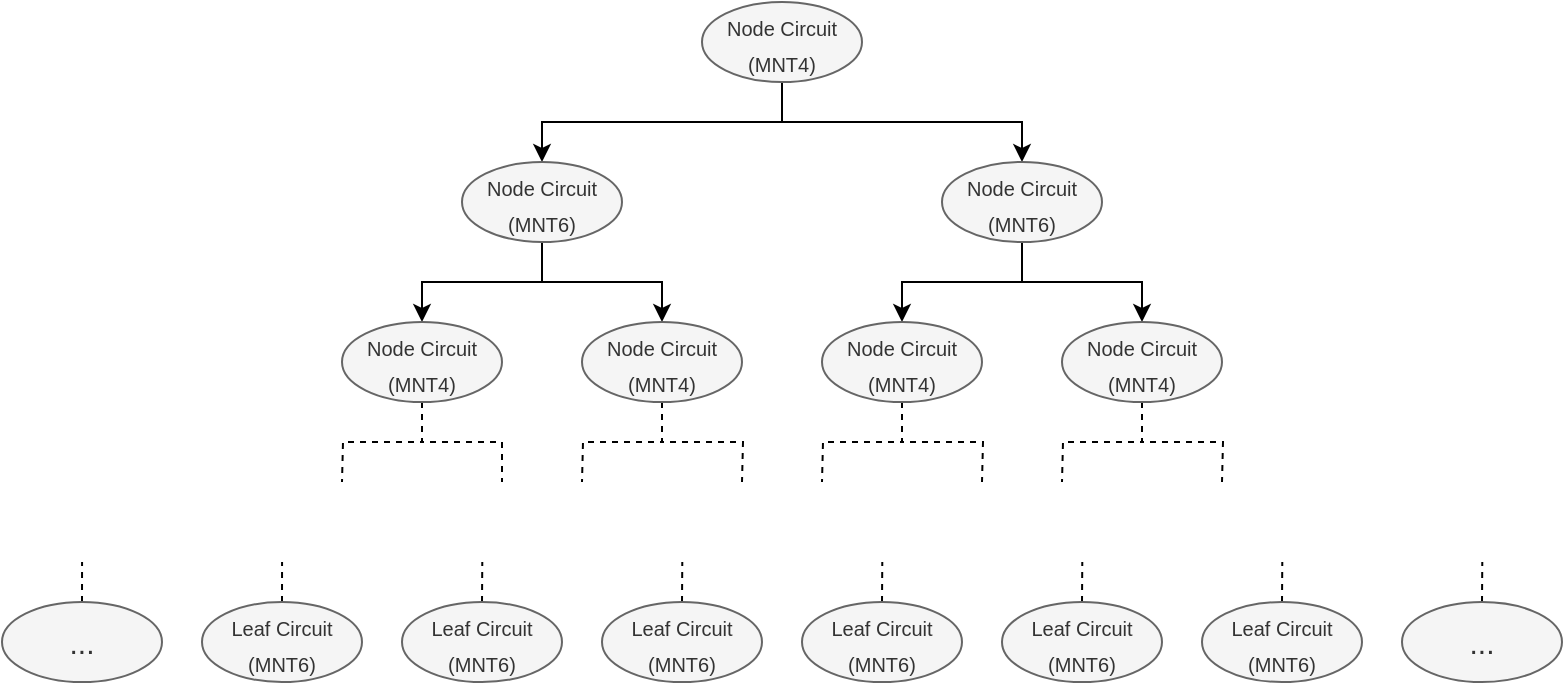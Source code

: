 <mxfile version="21.2.9" type="google">
  <diagram id="C5RBs43oDa-KdzZeNtuy" name="Page-1">
    <mxGraphModel grid="1" page="1" gridSize="10" guides="1" tooltips="1" connect="1" arrows="1" fold="1" pageScale="1" pageWidth="3300" pageHeight="4681" math="0" shadow="0">
      <root>
        <mxCell id="WIyWlLk6GJQsqaUBKTNV-0" />
        <mxCell id="WIyWlLk6GJQsqaUBKTNV-1" parent="WIyWlLk6GJQsqaUBKTNV-0" />
        <mxCell id="DvchbdSIZYe9JUQncs_V-34" style="edgeStyle=orthogonalEdgeStyle;rounded=0;jumpStyle=arc;orthogonalLoop=1;jettySize=auto;html=1;exitX=0.5;exitY=1;exitDx=0;exitDy=0;entryX=0.5;entryY=0;entryDx=0;entryDy=0;fontSize=15;" edge="1" parent="WIyWlLk6GJQsqaUBKTNV-1" source="DvchbdSIZYe9JUQncs_V-31" target="DvchbdSIZYe9JUQncs_V-32">
          <mxGeometry relative="1" as="geometry" />
        </mxCell>
        <mxCell id="DvchbdSIZYe9JUQncs_V-35" style="edgeStyle=orthogonalEdgeStyle;rounded=0;jumpStyle=arc;orthogonalLoop=1;jettySize=auto;html=1;exitX=0.5;exitY=1;exitDx=0;exitDy=0;entryX=0.5;entryY=0;entryDx=0;entryDy=0;fontSize=15;" edge="1" parent="WIyWlLk6GJQsqaUBKTNV-1" source="DvchbdSIZYe9JUQncs_V-31" target="DvchbdSIZYe9JUQncs_V-33">
          <mxGeometry relative="1" as="geometry" />
        </mxCell>
        <mxCell id="DvchbdSIZYe9JUQncs_V-31" value="&lt;font size=&quot;1&quot;&gt;Node Circuit (MNT4)&lt;br&gt;&lt;/font&gt;" style="ellipse;whiteSpace=wrap;html=1;rounded=0;fontSize=15;fillColor=#f5f5f5;strokeColor=#666666;fontColor=#333333;" vertex="1" parent="WIyWlLk6GJQsqaUBKTNV-1">
          <mxGeometry x="560" y="80" width="80" height="40" as="geometry" />
        </mxCell>
        <mxCell id="DvchbdSIZYe9JUQncs_V-40" style="edgeStyle=orthogonalEdgeStyle;rounded=0;jumpStyle=arc;orthogonalLoop=1;jettySize=auto;html=1;exitX=0.5;exitY=1;exitDx=0;exitDy=0;entryX=0.5;entryY=0;entryDx=0;entryDy=0;fontSize=15;" edge="1" parent="WIyWlLk6GJQsqaUBKTNV-1" source="DvchbdSIZYe9JUQncs_V-32" target="DvchbdSIZYe9JUQncs_V-38">
          <mxGeometry relative="1" as="geometry" />
        </mxCell>
        <mxCell id="DvchbdSIZYe9JUQncs_V-41" style="edgeStyle=orthogonalEdgeStyle;rounded=0;jumpStyle=arc;orthogonalLoop=1;jettySize=auto;html=1;exitX=0.5;exitY=1;exitDx=0;exitDy=0;entryX=0.5;entryY=0;entryDx=0;entryDy=0;fontSize=15;" edge="1" parent="WIyWlLk6GJQsqaUBKTNV-1" source="DvchbdSIZYe9JUQncs_V-32" target="DvchbdSIZYe9JUQncs_V-39">
          <mxGeometry relative="1" as="geometry" />
        </mxCell>
        <mxCell id="DvchbdSIZYe9JUQncs_V-32" value="&lt;font size=&quot;1&quot;&gt;Node Circuit (MNT6)&lt;br&gt;&lt;/font&gt;" style="ellipse;whiteSpace=wrap;html=1;rounded=0;fontSize=15;fillColor=#f5f5f5;strokeColor=#666666;fontColor=#333333;" vertex="1" parent="WIyWlLk6GJQsqaUBKTNV-1">
          <mxGeometry x="440" y="160" width="80" height="40" as="geometry" />
        </mxCell>
        <mxCell id="DvchbdSIZYe9JUQncs_V-42" style="edgeStyle=orthogonalEdgeStyle;rounded=0;jumpStyle=arc;orthogonalLoop=1;jettySize=auto;html=1;exitX=0.5;exitY=1;exitDx=0;exitDy=0;entryX=0.5;entryY=0;entryDx=0;entryDy=0;fontSize=15;" edge="1" parent="WIyWlLk6GJQsqaUBKTNV-1" source="DvchbdSIZYe9JUQncs_V-33" target="DvchbdSIZYe9JUQncs_V-36">
          <mxGeometry relative="1" as="geometry" />
        </mxCell>
        <mxCell id="DvchbdSIZYe9JUQncs_V-43" style="edgeStyle=orthogonalEdgeStyle;rounded=0;jumpStyle=arc;orthogonalLoop=1;jettySize=auto;html=1;exitX=0.5;exitY=1;exitDx=0;exitDy=0;entryX=0.5;entryY=0;entryDx=0;entryDy=0;fontSize=15;" edge="1" parent="WIyWlLk6GJQsqaUBKTNV-1" source="DvchbdSIZYe9JUQncs_V-33" target="DvchbdSIZYe9JUQncs_V-37">
          <mxGeometry relative="1" as="geometry" />
        </mxCell>
        <mxCell id="DvchbdSIZYe9JUQncs_V-33" value="&lt;font size=&quot;1&quot;&gt;Node Circuit (MNT6)&lt;br&gt;&lt;/font&gt;" style="ellipse;whiteSpace=wrap;html=1;rounded=0;fontSize=15;fillColor=#f5f5f5;strokeColor=#666666;fontColor=#333333;" vertex="1" parent="WIyWlLk6GJQsqaUBKTNV-1">
          <mxGeometry x="680" y="160" width="80" height="40" as="geometry" />
        </mxCell>
        <mxCell id="DvchbdSIZYe9JUQncs_V-49" style="edgeStyle=orthogonalEdgeStyle;rounded=0;jumpStyle=arc;orthogonalLoop=1;jettySize=auto;html=1;exitX=0.5;exitY=1;exitDx=0;exitDy=0;dashed=1;endArrow=none;endFill=0;fontSize=15;" edge="1" parent="WIyWlLk6GJQsqaUBKTNV-1" source="DvchbdSIZYe9JUQncs_V-36">
          <mxGeometry relative="1" as="geometry">
            <mxPoint x="620" y="320" as="targetPoint" />
          </mxGeometry>
        </mxCell>
        <mxCell id="DvchbdSIZYe9JUQncs_V-50" style="edgeStyle=orthogonalEdgeStyle;rounded=0;jumpStyle=arc;orthogonalLoop=1;jettySize=auto;html=1;exitX=0.5;exitY=1;exitDx=0;exitDy=0;dashed=1;endArrow=none;endFill=0;fontSize=15;" edge="1" parent="WIyWlLk6GJQsqaUBKTNV-1" source="DvchbdSIZYe9JUQncs_V-36">
          <mxGeometry relative="1" as="geometry">
            <mxPoint x="700" y="320" as="targetPoint" />
          </mxGeometry>
        </mxCell>
        <mxCell id="DvchbdSIZYe9JUQncs_V-36" value="&lt;font size=&quot;1&quot;&gt;Node Circuit (MNT4)&lt;br&gt;&lt;/font&gt;" style="ellipse;whiteSpace=wrap;html=1;rounded=0;fontSize=15;fillColor=#f5f5f5;strokeColor=#666666;fontColor=#333333;" vertex="1" parent="WIyWlLk6GJQsqaUBKTNV-1">
          <mxGeometry x="620" y="240" width="80" height="40" as="geometry" />
        </mxCell>
        <mxCell id="DvchbdSIZYe9JUQncs_V-51" style="edgeStyle=orthogonalEdgeStyle;rounded=0;jumpStyle=arc;orthogonalLoop=1;jettySize=auto;html=1;exitX=0.5;exitY=1;exitDx=0;exitDy=0;dashed=1;endArrow=none;endFill=0;fontSize=15;" edge="1" parent="WIyWlLk6GJQsqaUBKTNV-1" source="DvchbdSIZYe9JUQncs_V-37">
          <mxGeometry relative="1" as="geometry">
            <mxPoint x="740" y="320" as="targetPoint" />
          </mxGeometry>
        </mxCell>
        <mxCell id="DvchbdSIZYe9JUQncs_V-52" style="edgeStyle=orthogonalEdgeStyle;rounded=0;jumpStyle=arc;orthogonalLoop=1;jettySize=auto;html=1;exitX=0.5;exitY=1;exitDx=0;exitDy=0;dashed=1;endArrow=none;endFill=0;fontSize=15;" edge="1" parent="WIyWlLk6GJQsqaUBKTNV-1" source="DvchbdSIZYe9JUQncs_V-37">
          <mxGeometry relative="1" as="geometry">
            <mxPoint x="820" y="320" as="targetPoint" />
          </mxGeometry>
        </mxCell>
        <mxCell id="DvchbdSIZYe9JUQncs_V-37" value="&lt;font size=&quot;1&quot;&gt;Node Circuit (MNT4)&lt;br&gt;&lt;/font&gt;" style="ellipse;whiteSpace=wrap;html=1;rounded=0;fontSize=15;fillColor=#f5f5f5;strokeColor=#666666;fontColor=#333333;" vertex="1" parent="WIyWlLk6GJQsqaUBKTNV-1">
          <mxGeometry x="740" y="240" width="80" height="40" as="geometry" />
        </mxCell>
        <mxCell id="DvchbdSIZYe9JUQncs_V-45" style="edgeStyle=orthogonalEdgeStyle;rounded=0;jumpStyle=arc;orthogonalLoop=1;jettySize=auto;html=1;exitX=0.5;exitY=1;exitDx=0;exitDy=0;fontSize=15;dashed=1;endArrow=none;endFill=0;" edge="1" parent="WIyWlLk6GJQsqaUBKTNV-1" source="DvchbdSIZYe9JUQncs_V-38">
          <mxGeometry relative="1" as="geometry">
            <mxPoint x="380" y="320" as="targetPoint" />
          </mxGeometry>
        </mxCell>
        <mxCell id="DvchbdSIZYe9JUQncs_V-46" style="edgeStyle=orthogonalEdgeStyle;rounded=0;jumpStyle=arc;orthogonalLoop=1;jettySize=auto;html=1;exitX=0.5;exitY=1;exitDx=0;exitDy=0;dashed=1;endArrow=none;endFill=0;fontSize=15;" edge="1" parent="WIyWlLk6GJQsqaUBKTNV-1" source="DvchbdSIZYe9JUQncs_V-38">
          <mxGeometry relative="1" as="geometry">
            <mxPoint x="460" y="320" as="targetPoint" />
            <Array as="points">
              <mxPoint x="420" y="300" />
              <mxPoint x="460" y="300" />
              <mxPoint x="460" y="320" />
            </Array>
          </mxGeometry>
        </mxCell>
        <mxCell id="DvchbdSIZYe9JUQncs_V-38" value="&lt;font size=&quot;1&quot;&gt;Node Circuit (MNT4)&lt;br&gt;&lt;/font&gt;" style="ellipse;whiteSpace=wrap;html=1;rounded=0;fontSize=15;fillColor=#f5f5f5;strokeColor=#666666;fontColor=#333333;" vertex="1" parent="WIyWlLk6GJQsqaUBKTNV-1">
          <mxGeometry x="380" y="240" width="80" height="40" as="geometry" />
        </mxCell>
        <mxCell id="DvchbdSIZYe9JUQncs_V-47" style="edgeStyle=orthogonalEdgeStyle;rounded=0;jumpStyle=arc;orthogonalLoop=1;jettySize=auto;html=1;exitX=0.5;exitY=1;exitDx=0;exitDy=0;dashed=1;endArrow=none;endFill=0;fontSize=15;" edge="1" parent="WIyWlLk6GJQsqaUBKTNV-1" source="DvchbdSIZYe9JUQncs_V-39">
          <mxGeometry relative="1" as="geometry">
            <mxPoint x="500" y="320" as="targetPoint" />
          </mxGeometry>
        </mxCell>
        <mxCell id="DvchbdSIZYe9JUQncs_V-48" style="edgeStyle=orthogonalEdgeStyle;rounded=0;jumpStyle=arc;orthogonalLoop=1;jettySize=auto;html=1;exitX=0.5;exitY=1;exitDx=0;exitDy=0;dashed=1;endArrow=none;endFill=0;fontSize=15;" edge="1" parent="WIyWlLk6GJQsqaUBKTNV-1" source="DvchbdSIZYe9JUQncs_V-39">
          <mxGeometry relative="1" as="geometry">
            <mxPoint x="580" y="320" as="targetPoint" />
          </mxGeometry>
        </mxCell>
        <mxCell id="DvchbdSIZYe9JUQncs_V-39" value="&lt;font size=&quot;1&quot;&gt;Node Circuit (MNT4)&lt;br&gt;&lt;/font&gt;" style="ellipse;whiteSpace=wrap;html=1;rounded=0;fontSize=15;fillColor=#f5f5f5;strokeColor=#666666;fontColor=#333333;" vertex="1" parent="WIyWlLk6GJQsqaUBKTNV-1">
          <mxGeometry x="500" y="240" width="80" height="40" as="geometry" />
        </mxCell>
        <mxCell id="DvchbdSIZYe9JUQncs_V-61" style="edgeStyle=orthogonalEdgeStyle;rounded=0;jumpStyle=arc;orthogonalLoop=1;jettySize=auto;html=1;exitX=0.5;exitY=0;exitDx=0;exitDy=0;dashed=1;endArrow=none;endFill=0;fontSize=15;" edge="1" parent="WIyWlLk6GJQsqaUBKTNV-1" source="DvchbdSIZYe9JUQncs_V-53">
          <mxGeometry relative="1" as="geometry">
            <mxPoint x="250.034" y="360" as="targetPoint" />
          </mxGeometry>
        </mxCell>
        <mxCell id="DvchbdSIZYe9JUQncs_V-53" value="..." style="ellipse;whiteSpace=wrap;html=1;rounded=0;fontSize=15;fillColor=#f5f5f5;strokeColor=#666666;fontColor=#333333;" vertex="1" parent="WIyWlLk6GJQsqaUBKTNV-1">
          <mxGeometry x="210" y="380" width="80" height="40" as="geometry" />
        </mxCell>
        <mxCell id="DvchbdSIZYe9JUQncs_V-62" style="edgeStyle=orthogonalEdgeStyle;rounded=0;jumpStyle=arc;orthogonalLoop=1;jettySize=auto;html=1;exitX=0.5;exitY=0;exitDx=0;exitDy=0;dashed=1;endArrow=none;endFill=0;fontSize=15;" edge="1" parent="WIyWlLk6GJQsqaUBKTNV-1" source="DvchbdSIZYe9JUQncs_V-54">
          <mxGeometry relative="1" as="geometry">
            <mxPoint x="350.034" y="360" as="targetPoint" />
          </mxGeometry>
        </mxCell>
        <mxCell id="DvchbdSIZYe9JUQncs_V-54" value="&lt;font size=&quot;1&quot;&gt;Leaf Circuit (MNT6)&lt;br&gt;&lt;/font&gt;" style="ellipse;whiteSpace=wrap;html=1;rounded=0;fontSize=15;fillColor=#f5f5f5;strokeColor=#666666;fontColor=#333333;" vertex="1" parent="WIyWlLk6GJQsqaUBKTNV-1">
          <mxGeometry x="310" y="380" width="80" height="40" as="geometry" />
        </mxCell>
        <mxCell id="DvchbdSIZYe9JUQncs_V-63" style="edgeStyle=orthogonalEdgeStyle;rounded=0;jumpStyle=arc;orthogonalLoop=1;jettySize=auto;html=1;exitX=0.5;exitY=0;exitDx=0;exitDy=0;dashed=1;endArrow=none;endFill=0;fontSize=15;" edge="1" parent="WIyWlLk6GJQsqaUBKTNV-1" source="DvchbdSIZYe9JUQncs_V-55">
          <mxGeometry relative="1" as="geometry">
            <mxPoint x="450.143" y="360" as="targetPoint" />
          </mxGeometry>
        </mxCell>
        <mxCell id="DvchbdSIZYe9JUQncs_V-55" value="&lt;font size=&quot;1&quot;&gt;Leaf Circuit (MNT6)&lt;br&gt;&lt;/font&gt;" style="ellipse;whiteSpace=wrap;html=1;rounded=0;fontSize=15;fillColor=#f5f5f5;strokeColor=#666666;fontColor=#333333;" vertex="1" parent="WIyWlLk6GJQsqaUBKTNV-1">
          <mxGeometry x="410" y="380" width="80" height="40" as="geometry" />
        </mxCell>
        <mxCell id="DvchbdSIZYe9JUQncs_V-64" style="edgeStyle=orthogonalEdgeStyle;rounded=0;jumpStyle=arc;orthogonalLoop=1;jettySize=auto;html=1;exitX=0.5;exitY=0;exitDx=0;exitDy=0;dashed=1;endArrow=none;endFill=0;fontSize=15;" edge="1" parent="WIyWlLk6GJQsqaUBKTNV-1" source="DvchbdSIZYe9JUQncs_V-56">
          <mxGeometry relative="1" as="geometry">
            <mxPoint x="550.143" y="360" as="targetPoint" />
          </mxGeometry>
        </mxCell>
        <mxCell id="DvchbdSIZYe9JUQncs_V-56" value="&lt;font size=&quot;1&quot;&gt;Leaf Circuit (MNT6)&lt;br&gt;&lt;/font&gt;" style="ellipse;whiteSpace=wrap;html=1;rounded=0;fontSize=15;fillColor=#f5f5f5;strokeColor=#666666;fontColor=#333333;" vertex="1" parent="WIyWlLk6GJQsqaUBKTNV-1">
          <mxGeometry x="510" y="380" width="80" height="40" as="geometry" />
        </mxCell>
        <mxCell id="DvchbdSIZYe9JUQncs_V-65" style="edgeStyle=orthogonalEdgeStyle;rounded=0;jumpStyle=arc;orthogonalLoop=1;jettySize=auto;html=1;exitX=0.5;exitY=0;exitDx=0;exitDy=0;dashed=1;endArrow=none;endFill=0;fontSize=15;" edge="1" parent="WIyWlLk6GJQsqaUBKTNV-1" source="DvchbdSIZYe9JUQncs_V-57">
          <mxGeometry relative="1" as="geometry">
            <mxPoint x="650.143" y="360" as="targetPoint" />
          </mxGeometry>
        </mxCell>
        <mxCell id="DvchbdSIZYe9JUQncs_V-57" value="&lt;font size=&quot;1&quot;&gt;Leaf Circuit (MNT6)&lt;br&gt;&lt;/font&gt;" style="ellipse;whiteSpace=wrap;html=1;rounded=0;fontSize=15;fillColor=#f5f5f5;strokeColor=#666666;fontColor=#333333;" vertex="1" parent="WIyWlLk6GJQsqaUBKTNV-1">
          <mxGeometry x="610" y="380" width="80" height="40" as="geometry" />
        </mxCell>
        <mxCell id="DvchbdSIZYe9JUQncs_V-66" style="edgeStyle=orthogonalEdgeStyle;rounded=0;jumpStyle=arc;orthogonalLoop=1;jettySize=auto;html=1;exitX=0.5;exitY=0;exitDx=0;exitDy=0;dashed=1;endArrow=none;endFill=0;fontSize=15;" edge="1" parent="WIyWlLk6GJQsqaUBKTNV-1" source="DvchbdSIZYe9JUQncs_V-58">
          <mxGeometry relative="1" as="geometry">
            <mxPoint x="750.143" y="360" as="targetPoint" />
          </mxGeometry>
        </mxCell>
        <mxCell id="DvchbdSIZYe9JUQncs_V-58" value="&lt;font size=&quot;1&quot;&gt;Leaf Circuit (MNT6)&lt;br&gt;&lt;/font&gt;" style="ellipse;whiteSpace=wrap;html=1;rounded=0;fontSize=15;fillColor=#f5f5f5;strokeColor=#666666;fontColor=#333333;" vertex="1" parent="WIyWlLk6GJQsqaUBKTNV-1">
          <mxGeometry x="710" y="380" width="80" height="40" as="geometry" />
        </mxCell>
        <mxCell id="DvchbdSIZYe9JUQncs_V-67" style="edgeStyle=orthogonalEdgeStyle;rounded=0;jumpStyle=arc;orthogonalLoop=1;jettySize=auto;html=1;exitX=0.5;exitY=0;exitDx=0;exitDy=0;dashed=1;endArrow=none;endFill=0;fontSize=15;" edge="1" parent="WIyWlLk6GJQsqaUBKTNV-1" source="DvchbdSIZYe9JUQncs_V-59">
          <mxGeometry relative="1" as="geometry">
            <mxPoint x="850.143" y="360" as="targetPoint" />
          </mxGeometry>
        </mxCell>
        <mxCell id="DvchbdSIZYe9JUQncs_V-59" value="&lt;font size=&quot;1&quot;&gt;Leaf Circuit (MNT6)&lt;br&gt;&lt;/font&gt;" style="ellipse;whiteSpace=wrap;html=1;rounded=0;fontSize=15;fillColor=#f5f5f5;strokeColor=#666666;fontColor=#333333;" vertex="1" parent="WIyWlLk6GJQsqaUBKTNV-1">
          <mxGeometry x="810" y="380" width="80" height="40" as="geometry" />
        </mxCell>
        <mxCell id="DvchbdSIZYe9JUQncs_V-68" style="edgeStyle=orthogonalEdgeStyle;rounded=0;jumpStyle=arc;orthogonalLoop=1;jettySize=auto;html=1;exitX=0.5;exitY=0;exitDx=0;exitDy=0;dashed=1;endArrow=none;endFill=0;fontSize=15;" edge="1" parent="WIyWlLk6GJQsqaUBKTNV-1" source="DvchbdSIZYe9JUQncs_V-60">
          <mxGeometry relative="1" as="geometry">
            <mxPoint x="950.143" y="360" as="targetPoint" />
          </mxGeometry>
        </mxCell>
        <mxCell id="DvchbdSIZYe9JUQncs_V-60" value="..." style="ellipse;whiteSpace=wrap;html=1;rounded=0;fontSize=15;fillColor=#f5f5f5;strokeColor=#666666;fontColor=#333333;" vertex="1" parent="WIyWlLk6GJQsqaUBKTNV-1">
          <mxGeometry x="910" y="380" width="80" height="40" as="geometry" />
        </mxCell>
      </root>
    </mxGraphModel>
  </diagram>
</mxfile>
